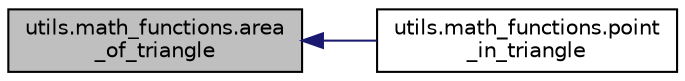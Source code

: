 digraph "utils.math_functions.area_of_triangle"
{
 // INTERACTIVE_SVG=YES
  edge [fontname="Helvetica",fontsize="10",labelfontname="Helvetica",labelfontsize="10"];
  node [fontname="Helvetica",fontsize="10",shape=record];
  rankdir="LR";
  Node1 [label="utils.math_functions.area\l_of_triangle",height=0.2,width=0.4,color="black", fillcolor="grey75", style="filled", fontcolor="black"];
  Node1 -> Node2 [dir="back",color="midnightblue",fontsize="10",style="solid",fontname="Helvetica"];
  Node2 [label="utils.math_functions.point\l_in_triangle",height=0.2,width=0.4,color="black", fillcolor="white", style="filled",URL="$d6/d83/namespaceutils_1_1math__functions.html#acf6e291a67527dc16447991693e6912d"];
}
